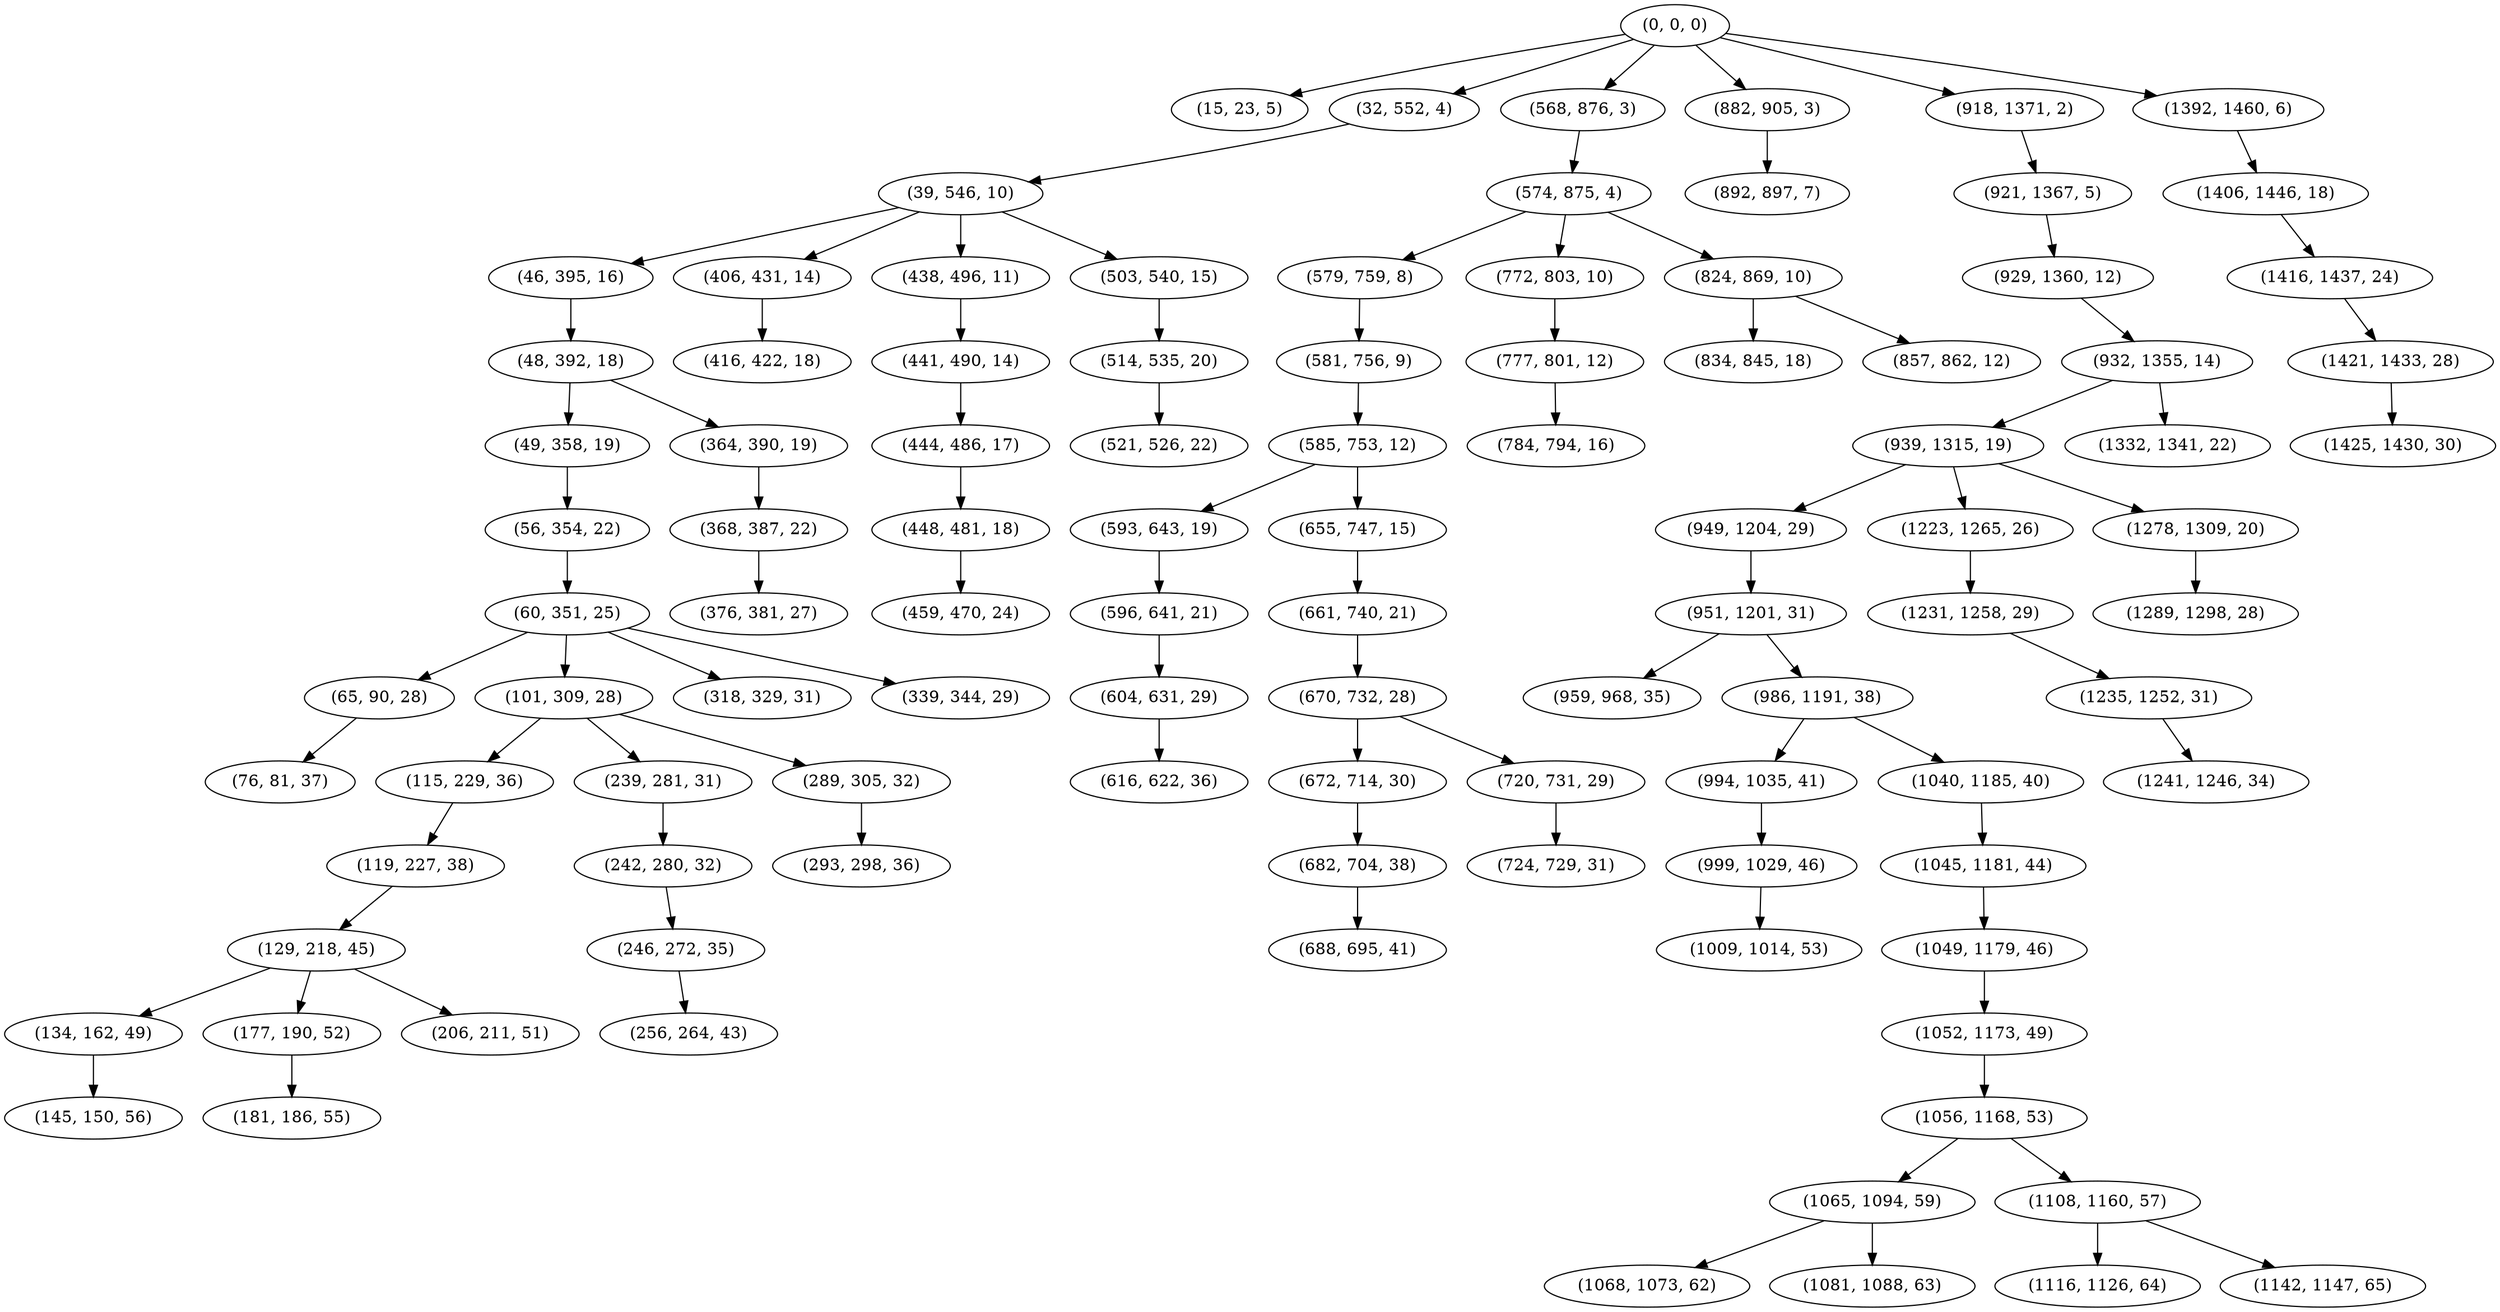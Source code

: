 digraph tree {
    "(0, 0, 0)";
    "(15, 23, 5)";
    "(32, 552, 4)";
    "(39, 546, 10)";
    "(46, 395, 16)";
    "(48, 392, 18)";
    "(49, 358, 19)";
    "(56, 354, 22)";
    "(60, 351, 25)";
    "(65, 90, 28)";
    "(76, 81, 37)";
    "(101, 309, 28)";
    "(115, 229, 36)";
    "(119, 227, 38)";
    "(129, 218, 45)";
    "(134, 162, 49)";
    "(145, 150, 56)";
    "(177, 190, 52)";
    "(181, 186, 55)";
    "(206, 211, 51)";
    "(239, 281, 31)";
    "(242, 280, 32)";
    "(246, 272, 35)";
    "(256, 264, 43)";
    "(289, 305, 32)";
    "(293, 298, 36)";
    "(318, 329, 31)";
    "(339, 344, 29)";
    "(364, 390, 19)";
    "(368, 387, 22)";
    "(376, 381, 27)";
    "(406, 431, 14)";
    "(416, 422, 18)";
    "(438, 496, 11)";
    "(441, 490, 14)";
    "(444, 486, 17)";
    "(448, 481, 18)";
    "(459, 470, 24)";
    "(503, 540, 15)";
    "(514, 535, 20)";
    "(521, 526, 22)";
    "(568, 876, 3)";
    "(574, 875, 4)";
    "(579, 759, 8)";
    "(581, 756, 9)";
    "(585, 753, 12)";
    "(593, 643, 19)";
    "(596, 641, 21)";
    "(604, 631, 29)";
    "(616, 622, 36)";
    "(655, 747, 15)";
    "(661, 740, 21)";
    "(670, 732, 28)";
    "(672, 714, 30)";
    "(682, 704, 38)";
    "(688, 695, 41)";
    "(720, 731, 29)";
    "(724, 729, 31)";
    "(772, 803, 10)";
    "(777, 801, 12)";
    "(784, 794, 16)";
    "(824, 869, 10)";
    "(834, 845, 18)";
    "(857, 862, 12)";
    "(882, 905, 3)";
    "(892, 897, 7)";
    "(918, 1371, 2)";
    "(921, 1367, 5)";
    "(929, 1360, 12)";
    "(932, 1355, 14)";
    "(939, 1315, 19)";
    "(949, 1204, 29)";
    "(951, 1201, 31)";
    "(959, 968, 35)";
    "(986, 1191, 38)";
    "(994, 1035, 41)";
    "(999, 1029, 46)";
    "(1009, 1014, 53)";
    "(1040, 1185, 40)";
    "(1045, 1181, 44)";
    "(1049, 1179, 46)";
    "(1052, 1173, 49)";
    "(1056, 1168, 53)";
    "(1065, 1094, 59)";
    "(1068, 1073, 62)";
    "(1081, 1088, 63)";
    "(1108, 1160, 57)";
    "(1116, 1126, 64)";
    "(1142, 1147, 65)";
    "(1223, 1265, 26)";
    "(1231, 1258, 29)";
    "(1235, 1252, 31)";
    "(1241, 1246, 34)";
    "(1278, 1309, 20)";
    "(1289, 1298, 28)";
    "(1332, 1341, 22)";
    "(1392, 1460, 6)";
    "(1406, 1446, 18)";
    "(1416, 1437, 24)";
    "(1421, 1433, 28)";
    "(1425, 1430, 30)";
    "(0, 0, 0)" -> "(15, 23, 5)";
    "(0, 0, 0)" -> "(32, 552, 4)";
    "(0, 0, 0)" -> "(568, 876, 3)";
    "(0, 0, 0)" -> "(882, 905, 3)";
    "(0, 0, 0)" -> "(918, 1371, 2)";
    "(0, 0, 0)" -> "(1392, 1460, 6)";
    "(32, 552, 4)" -> "(39, 546, 10)";
    "(39, 546, 10)" -> "(46, 395, 16)";
    "(39, 546, 10)" -> "(406, 431, 14)";
    "(39, 546, 10)" -> "(438, 496, 11)";
    "(39, 546, 10)" -> "(503, 540, 15)";
    "(46, 395, 16)" -> "(48, 392, 18)";
    "(48, 392, 18)" -> "(49, 358, 19)";
    "(48, 392, 18)" -> "(364, 390, 19)";
    "(49, 358, 19)" -> "(56, 354, 22)";
    "(56, 354, 22)" -> "(60, 351, 25)";
    "(60, 351, 25)" -> "(65, 90, 28)";
    "(60, 351, 25)" -> "(101, 309, 28)";
    "(60, 351, 25)" -> "(318, 329, 31)";
    "(60, 351, 25)" -> "(339, 344, 29)";
    "(65, 90, 28)" -> "(76, 81, 37)";
    "(101, 309, 28)" -> "(115, 229, 36)";
    "(101, 309, 28)" -> "(239, 281, 31)";
    "(101, 309, 28)" -> "(289, 305, 32)";
    "(115, 229, 36)" -> "(119, 227, 38)";
    "(119, 227, 38)" -> "(129, 218, 45)";
    "(129, 218, 45)" -> "(134, 162, 49)";
    "(129, 218, 45)" -> "(177, 190, 52)";
    "(129, 218, 45)" -> "(206, 211, 51)";
    "(134, 162, 49)" -> "(145, 150, 56)";
    "(177, 190, 52)" -> "(181, 186, 55)";
    "(239, 281, 31)" -> "(242, 280, 32)";
    "(242, 280, 32)" -> "(246, 272, 35)";
    "(246, 272, 35)" -> "(256, 264, 43)";
    "(289, 305, 32)" -> "(293, 298, 36)";
    "(364, 390, 19)" -> "(368, 387, 22)";
    "(368, 387, 22)" -> "(376, 381, 27)";
    "(406, 431, 14)" -> "(416, 422, 18)";
    "(438, 496, 11)" -> "(441, 490, 14)";
    "(441, 490, 14)" -> "(444, 486, 17)";
    "(444, 486, 17)" -> "(448, 481, 18)";
    "(448, 481, 18)" -> "(459, 470, 24)";
    "(503, 540, 15)" -> "(514, 535, 20)";
    "(514, 535, 20)" -> "(521, 526, 22)";
    "(568, 876, 3)" -> "(574, 875, 4)";
    "(574, 875, 4)" -> "(579, 759, 8)";
    "(574, 875, 4)" -> "(772, 803, 10)";
    "(574, 875, 4)" -> "(824, 869, 10)";
    "(579, 759, 8)" -> "(581, 756, 9)";
    "(581, 756, 9)" -> "(585, 753, 12)";
    "(585, 753, 12)" -> "(593, 643, 19)";
    "(585, 753, 12)" -> "(655, 747, 15)";
    "(593, 643, 19)" -> "(596, 641, 21)";
    "(596, 641, 21)" -> "(604, 631, 29)";
    "(604, 631, 29)" -> "(616, 622, 36)";
    "(655, 747, 15)" -> "(661, 740, 21)";
    "(661, 740, 21)" -> "(670, 732, 28)";
    "(670, 732, 28)" -> "(672, 714, 30)";
    "(670, 732, 28)" -> "(720, 731, 29)";
    "(672, 714, 30)" -> "(682, 704, 38)";
    "(682, 704, 38)" -> "(688, 695, 41)";
    "(720, 731, 29)" -> "(724, 729, 31)";
    "(772, 803, 10)" -> "(777, 801, 12)";
    "(777, 801, 12)" -> "(784, 794, 16)";
    "(824, 869, 10)" -> "(834, 845, 18)";
    "(824, 869, 10)" -> "(857, 862, 12)";
    "(882, 905, 3)" -> "(892, 897, 7)";
    "(918, 1371, 2)" -> "(921, 1367, 5)";
    "(921, 1367, 5)" -> "(929, 1360, 12)";
    "(929, 1360, 12)" -> "(932, 1355, 14)";
    "(932, 1355, 14)" -> "(939, 1315, 19)";
    "(932, 1355, 14)" -> "(1332, 1341, 22)";
    "(939, 1315, 19)" -> "(949, 1204, 29)";
    "(939, 1315, 19)" -> "(1223, 1265, 26)";
    "(939, 1315, 19)" -> "(1278, 1309, 20)";
    "(949, 1204, 29)" -> "(951, 1201, 31)";
    "(951, 1201, 31)" -> "(959, 968, 35)";
    "(951, 1201, 31)" -> "(986, 1191, 38)";
    "(986, 1191, 38)" -> "(994, 1035, 41)";
    "(986, 1191, 38)" -> "(1040, 1185, 40)";
    "(994, 1035, 41)" -> "(999, 1029, 46)";
    "(999, 1029, 46)" -> "(1009, 1014, 53)";
    "(1040, 1185, 40)" -> "(1045, 1181, 44)";
    "(1045, 1181, 44)" -> "(1049, 1179, 46)";
    "(1049, 1179, 46)" -> "(1052, 1173, 49)";
    "(1052, 1173, 49)" -> "(1056, 1168, 53)";
    "(1056, 1168, 53)" -> "(1065, 1094, 59)";
    "(1056, 1168, 53)" -> "(1108, 1160, 57)";
    "(1065, 1094, 59)" -> "(1068, 1073, 62)";
    "(1065, 1094, 59)" -> "(1081, 1088, 63)";
    "(1108, 1160, 57)" -> "(1116, 1126, 64)";
    "(1108, 1160, 57)" -> "(1142, 1147, 65)";
    "(1223, 1265, 26)" -> "(1231, 1258, 29)";
    "(1231, 1258, 29)" -> "(1235, 1252, 31)";
    "(1235, 1252, 31)" -> "(1241, 1246, 34)";
    "(1278, 1309, 20)" -> "(1289, 1298, 28)";
    "(1392, 1460, 6)" -> "(1406, 1446, 18)";
    "(1406, 1446, 18)" -> "(1416, 1437, 24)";
    "(1416, 1437, 24)" -> "(1421, 1433, 28)";
    "(1421, 1433, 28)" -> "(1425, 1430, 30)";
}
